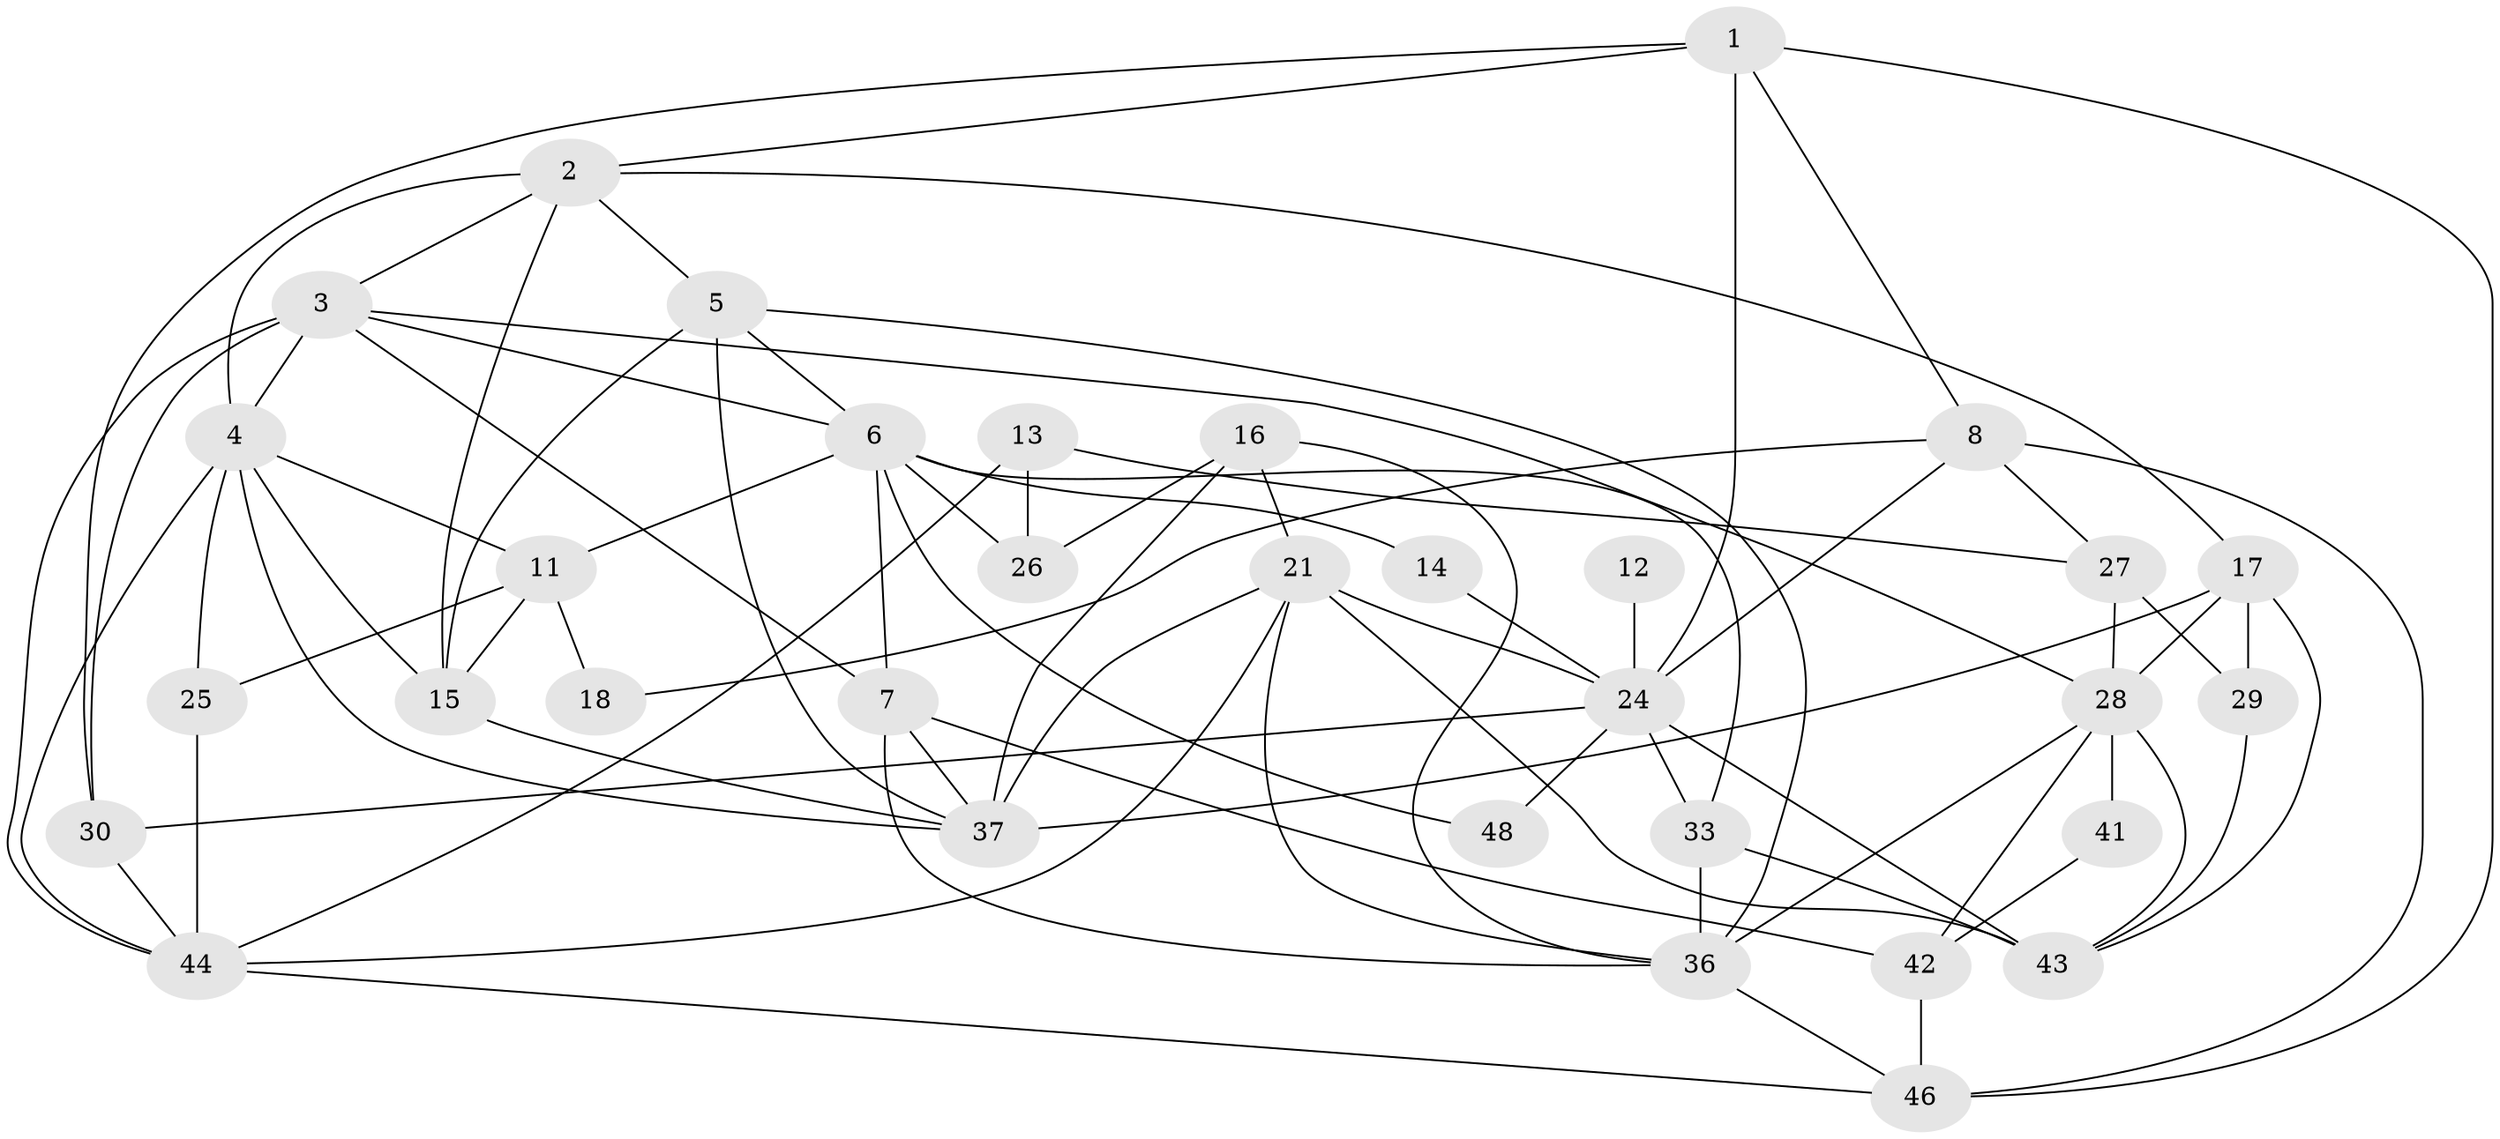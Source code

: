 // Generated by graph-tools (version 1.1) at 2025/24/03/03/25 07:24:02]
// undirected, 33 vertices, 79 edges
graph export_dot {
graph [start="1"]
  node [color=gray90,style=filled];
  1 [super="+54"];
  2 [super="+22"];
  3 [super="+20"];
  4 [super="+50"];
  5 [super="+9"];
  6 [super="+31"];
  7 [super="+10"];
  8;
  11 [super="+35"];
  12;
  13;
  14;
  15;
  16 [super="+19"];
  17 [super="+40"];
  18;
  21 [super="+23"];
  24 [super="+53"];
  25 [super="+52"];
  26 [super="+49"];
  27 [super="+32"];
  28 [super="+34"];
  29;
  30;
  33;
  36 [super="+38"];
  37 [super="+39"];
  41;
  42;
  43 [super="+47"];
  44 [super="+45"];
  46 [super="+51"];
  48;
  1 -- 2;
  1 -- 24;
  1 -- 30;
  1 -- 46;
  1 -- 8;
  2 -- 15;
  2 -- 3;
  2 -- 17;
  2 -- 4;
  2 -- 5;
  3 -- 4;
  3 -- 7;
  3 -- 6;
  3 -- 30;
  3 -- 44;
  3 -- 28;
  4 -- 15;
  4 -- 37;
  4 -- 25;
  4 -- 11;
  4 -- 44;
  5 -- 37;
  5 -- 36;
  5 -- 6;
  5 -- 15;
  6 -- 14;
  6 -- 48;
  6 -- 33;
  6 -- 7;
  6 -- 26;
  6 -- 11;
  7 -- 42;
  7 -- 37;
  7 -- 36;
  8 -- 18;
  8 -- 24;
  8 -- 46;
  8 -- 27;
  11 -- 25 [weight=2];
  11 -- 18;
  11 -- 15;
  12 -- 24 [weight=2];
  13 -- 27;
  13 -- 26;
  13 -- 44;
  14 -- 24;
  15 -- 37;
  16 -- 36;
  16 -- 37;
  16 -- 26;
  16 -- 21;
  17 -- 28;
  17 -- 29;
  17 -- 37;
  17 -- 43;
  21 -- 24;
  21 -- 37;
  21 -- 43;
  21 -- 36;
  21 -- 44;
  24 -- 30;
  24 -- 48;
  24 -- 33;
  24 -- 43 [weight=2];
  25 -- 44;
  27 -- 29;
  27 -- 28;
  28 -- 43;
  28 -- 36;
  28 -- 41;
  28 -- 42;
  29 -- 43;
  30 -- 44;
  33 -- 36;
  33 -- 43;
  36 -- 46;
  41 -- 42;
  42 -- 46;
  44 -- 46;
}
